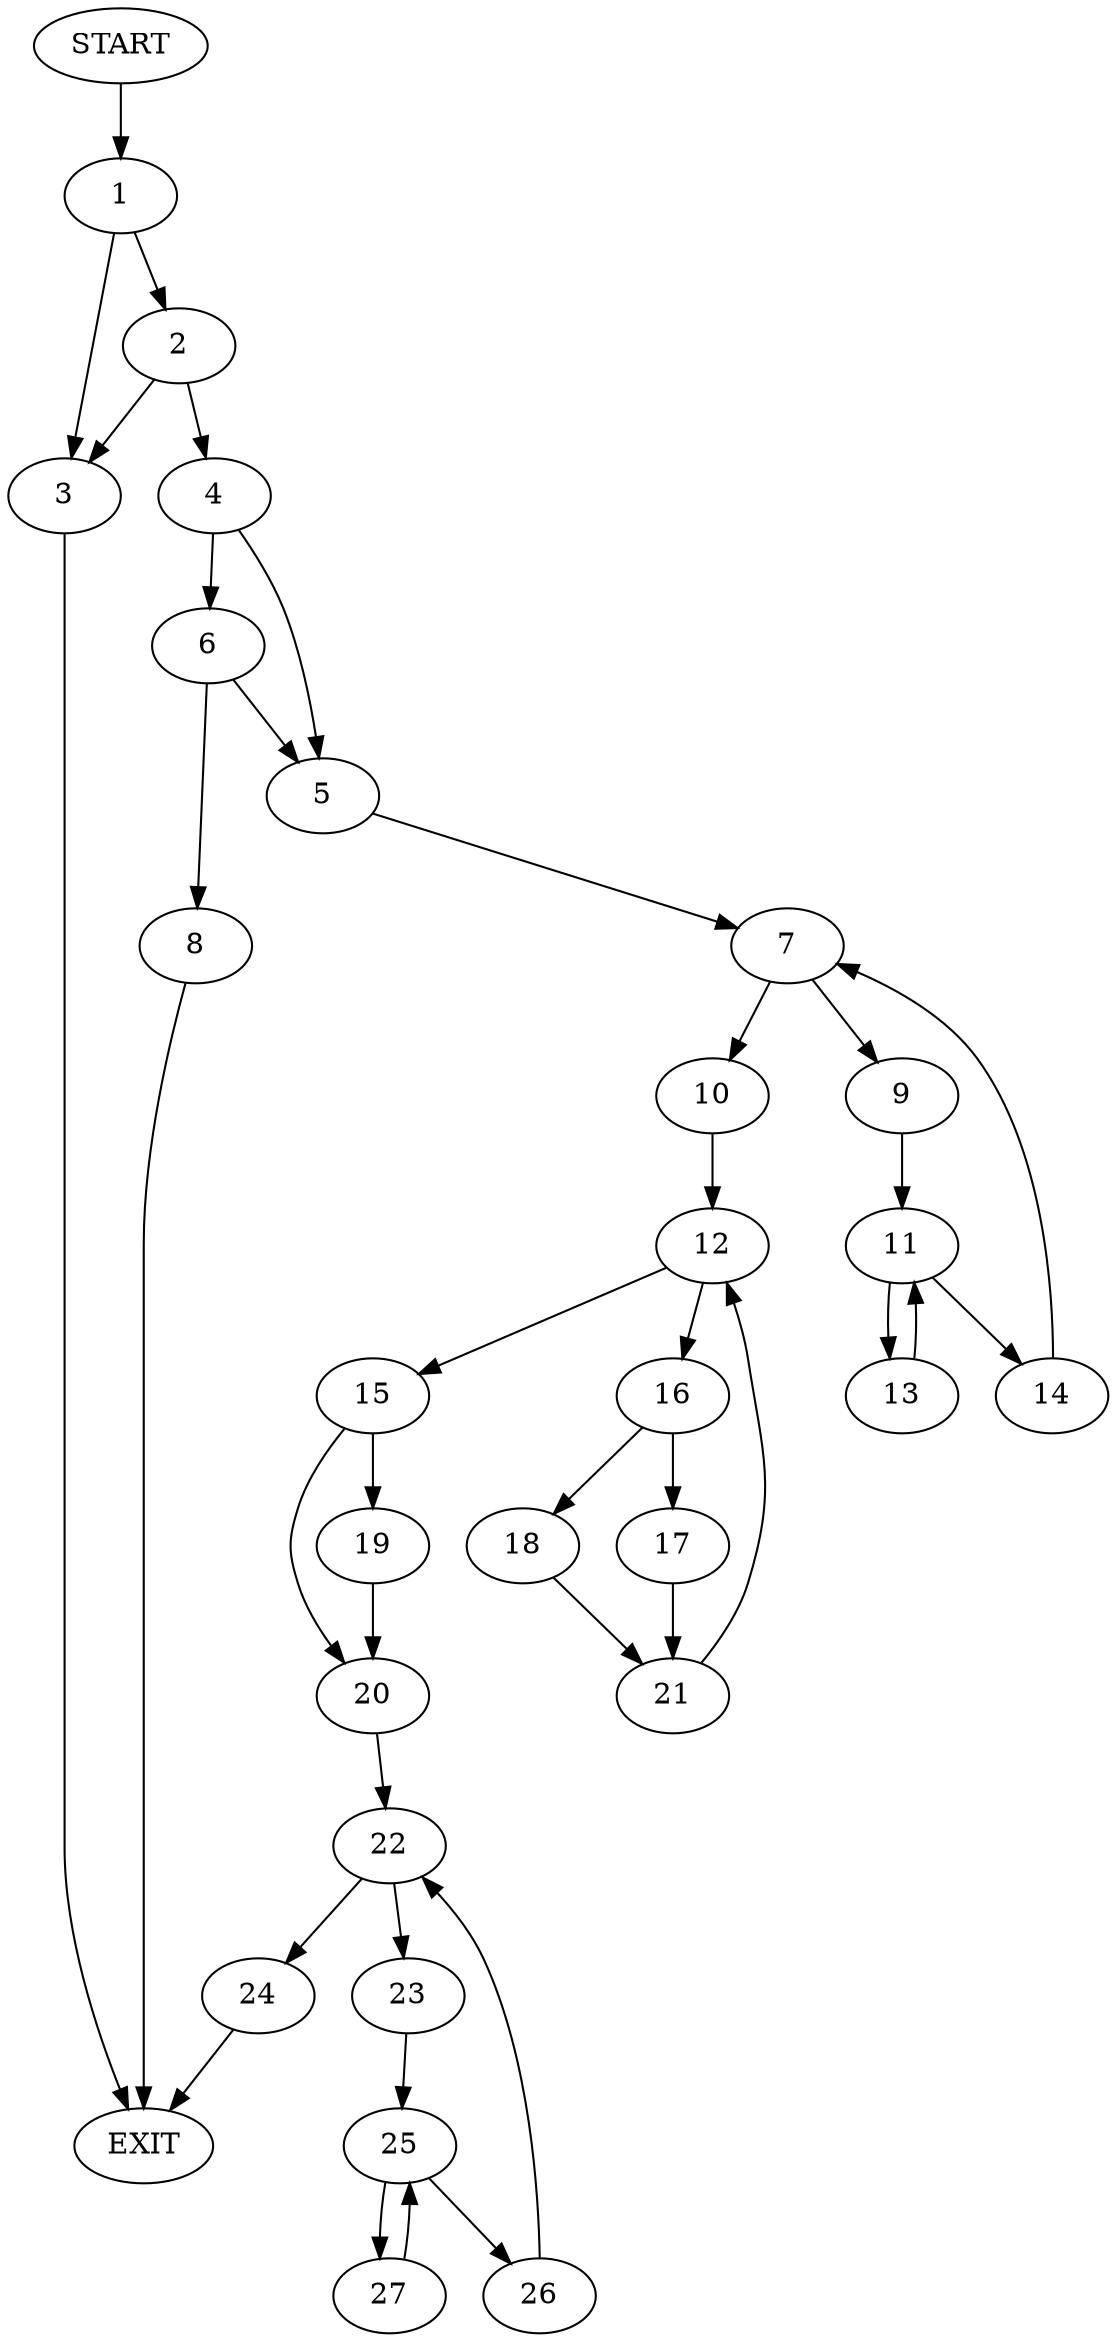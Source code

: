 digraph {
0 [label="START"]
28 [label="EXIT"]
0 -> 1
1 -> 2
1 -> 3
2 -> 3
2 -> 4
3 -> 28
4 -> 5
4 -> 6
5 -> 7
6 -> 5
6 -> 8
8 -> 28
7 -> 9
7 -> 10
9 -> 11
10 -> 12
11 -> 13
11 -> 14
13 -> 11
14 -> 7
12 -> 15
12 -> 16
16 -> 17
16 -> 18
15 -> 19
15 -> 20
17 -> 21
18 -> 21
21 -> 12
19 -> 20
20 -> 22
22 -> 23
22 -> 24
23 -> 25
24 -> 28
25 -> 26
25 -> 27
27 -> 25
26 -> 22
}
